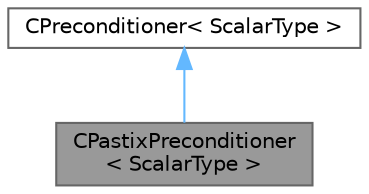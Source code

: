 digraph "CPastixPreconditioner&lt; ScalarType &gt;"
{
 // LATEX_PDF_SIZE
  bgcolor="transparent";
  edge [fontname=Helvetica,fontsize=10,labelfontname=Helvetica,labelfontsize=10];
  node [fontname=Helvetica,fontsize=10,shape=box,height=0.2,width=0.4];
  Node1 [id="Node000001",label="CPastixPreconditioner\l\< ScalarType \>",height=0.2,width=0.4,color="gray40", fillcolor="grey60", style="filled", fontcolor="black",tooltip="Specialization of preconditioner that uses PaStiX to factorize a CSysMatrix."];
  Node2 -> Node1 [id="edge1_Node000001_Node000002",dir="back",color="steelblue1",style="solid",tooltip=" "];
  Node2 [id="Node000002",label="CPreconditioner\< ScalarType \>",height=0.2,width=0.4,color="gray40", fillcolor="white", style="filled",URL="$classCPreconditioner.html",tooltip="Abstract base class for defining a preconditioning operation."];
}
